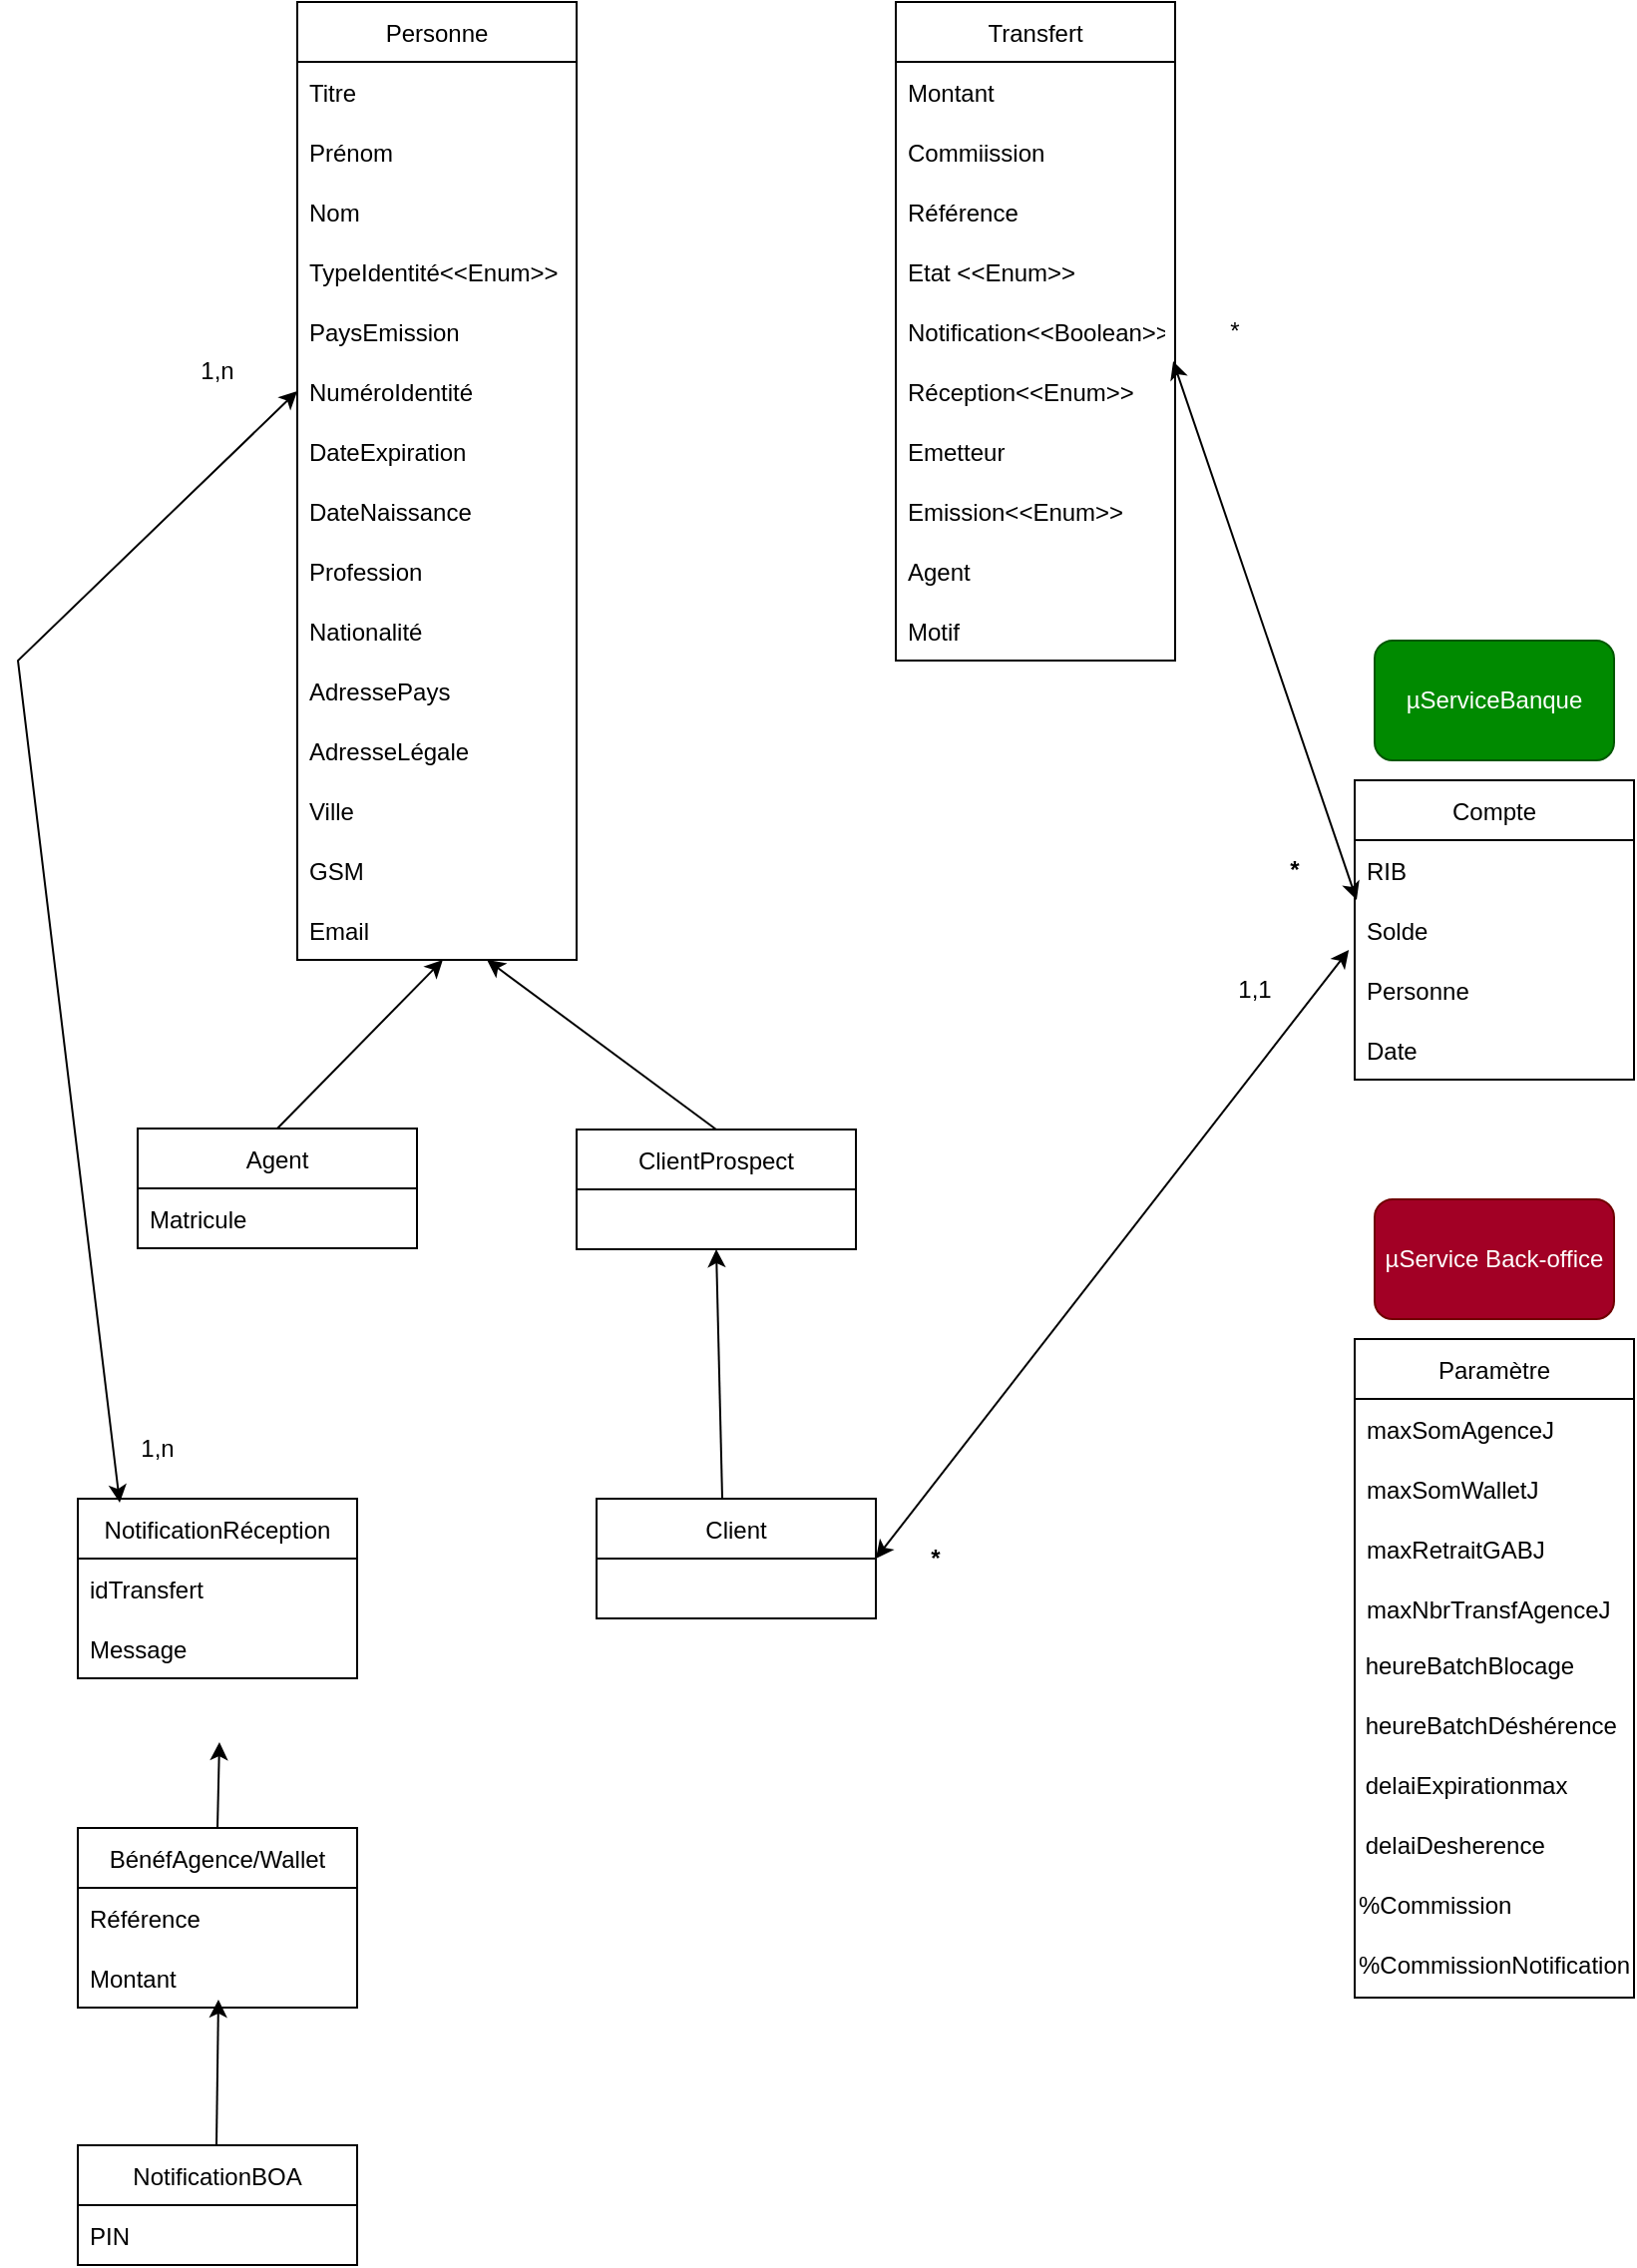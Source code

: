 <mxfile version="16.2.2" type="github">
  <diagram id="8DBcMpiF3WPcPkWtYWcN" name="Page-1">
    <mxGraphModel dx="1295" dy="513" grid="1" gridSize="10" guides="1" tooltips="1" connect="1" arrows="1" fold="1" page="1" pageScale="1" pageWidth="827" pageHeight="1169" math="0" shadow="0">
      <root>
        <mxCell id="0" />
        <mxCell id="1" parent="0" />
        <mxCell id="Eo5x3lgqGzYSnr3rYMwt-1" value="Transfert" style="swimlane;fontStyle=0;childLayout=stackLayout;horizontal=1;startSize=30;horizontalStack=0;resizeParent=1;resizeParentMax=0;resizeLast=0;collapsible=1;marginBottom=0;" vertex="1" parent="1">
          <mxGeometry x="450" y="20" width="140" height="330" as="geometry" />
        </mxCell>
        <mxCell id="Eo5x3lgqGzYSnr3rYMwt-2" value="Montant" style="text;strokeColor=none;fillColor=none;align=left;verticalAlign=middle;spacingLeft=4;spacingRight=4;overflow=hidden;points=[[0,0.5],[1,0.5]];portConstraint=eastwest;rotatable=0;" vertex="1" parent="Eo5x3lgqGzYSnr3rYMwt-1">
          <mxGeometry y="30" width="140" height="30" as="geometry" />
        </mxCell>
        <mxCell id="Eo5x3lgqGzYSnr3rYMwt-3" value="Commiission" style="text;strokeColor=none;fillColor=none;align=left;verticalAlign=middle;spacingLeft=4;spacingRight=4;overflow=hidden;points=[[0,0.5],[1,0.5]];portConstraint=eastwest;rotatable=0;" vertex="1" parent="Eo5x3lgqGzYSnr3rYMwt-1">
          <mxGeometry y="60" width="140" height="30" as="geometry" />
        </mxCell>
        <mxCell id="Eo5x3lgqGzYSnr3rYMwt-4" value="Référence" style="text;strokeColor=none;fillColor=none;align=left;verticalAlign=middle;spacingLeft=4;spacingRight=4;overflow=hidden;points=[[0,0.5],[1,0.5]];portConstraint=eastwest;rotatable=0;" vertex="1" parent="Eo5x3lgqGzYSnr3rYMwt-1">
          <mxGeometry y="90" width="140" height="30" as="geometry" />
        </mxCell>
        <mxCell id="Eo5x3lgqGzYSnr3rYMwt-13" value="Etat &lt;&lt;Enum&gt;&gt;" style="text;strokeColor=none;fillColor=none;align=left;verticalAlign=middle;spacingLeft=4;spacingRight=4;overflow=hidden;points=[[0,0.5],[1,0.5]];portConstraint=eastwest;rotatable=0;" vertex="1" parent="Eo5x3lgqGzYSnr3rYMwt-1">
          <mxGeometry y="120" width="140" height="30" as="geometry" />
        </mxCell>
        <mxCell id="Eo5x3lgqGzYSnr3rYMwt-15" value="Notification&lt;&lt;Boolean&gt;&gt;" style="text;strokeColor=none;fillColor=none;align=left;verticalAlign=middle;spacingLeft=4;spacingRight=4;overflow=hidden;points=[[0,0.5],[1,0.5]];portConstraint=eastwest;rotatable=0;" vertex="1" parent="Eo5x3lgqGzYSnr3rYMwt-1">
          <mxGeometry y="150" width="140" height="30" as="geometry" />
        </mxCell>
        <mxCell id="Eo5x3lgqGzYSnr3rYMwt-16" value="Réception&lt;&lt;Enum&gt;&gt;" style="text;strokeColor=none;fillColor=none;align=left;verticalAlign=middle;spacingLeft=4;spacingRight=4;overflow=hidden;points=[[0,0.5],[1,0.5]];portConstraint=eastwest;rotatable=0;" vertex="1" parent="Eo5x3lgqGzYSnr3rYMwt-1">
          <mxGeometry y="180" width="140" height="30" as="geometry" />
        </mxCell>
        <mxCell id="Eo5x3lgqGzYSnr3rYMwt-14" value="Emetteur" style="text;strokeColor=none;fillColor=none;align=left;verticalAlign=middle;spacingLeft=4;spacingRight=4;overflow=hidden;points=[[0,0.5],[1,0.5]];portConstraint=eastwest;rotatable=0;" vertex="1" parent="Eo5x3lgqGzYSnr3rYMwt-1">
          <mxGeometry y="210" width="140" height="30" as="geometry" />
        </mxCell>
        <mxCell id="Eo5x3lgqGzYSnr3rYMwt-17" value="Emission&lt;&lt;Enum&gt;&gt;" style="text;strokeColor=none;fillColor=none;align=left;verticalAlign=middle;spacingLeft=4;spacingRight=4;overflow=hidden;points=[[0,0.5],[1,0.5]];portConstraint=eastwest;rotatable=0;" vertex="1" parent="Eo5x3lgqGzYSnr3rYMwt-1">
          <mxGeometry y="240" width="140" height="30" as="geometry" />
        </mxCell>
        <mxCell id="Eo5x3lgqGzYSnr3rYMwt-101" value="Agent" style="text;strokeColor=none;fillColor=none;align=left;verticalAlign=middle;spacingLeft=4;spacingRight=4;overflow=hidden;points=[[0,0.5],[1,0.5]];portConstraint=eastwest;rotatable=0;" vertex="1" parent="Eo5x3lgqGzYSnr3rYMwt-1">
          <mxGeometry y="270" width="140" height="30" as="geometry" />
        </mxCell>
        <mxCell id="Eo5x3lgqGzYSnr3rYMwt-18" value="Motif" style="text;strokeColor=none;fillColor=none;align=left;verticalAlign=middle;spacingLeft=4;spacingRight=4;overflow=hidden;points=[[0,0.5],[1,0.5]];portConstraint=eastwest;rotatable=0;" vertex="1" parent="Eo5x3lgqGzYSnr3rYMwt-1">
          <mxGeometry y="300" width="140" height="30" as="geometry" />
        </mxCell>
        <mxCell id="Eo5x3lgqGzYSnr3rYMwt-5" value="Personne" style="swimlane;fontStyle=0;childLayout=stackLayout;horizontal=1;startSize=30;horizontalStack=0;resizeParent=1;resizeParentMax=0;resizeLast=0;collapsible=1;marginBottom=0;" vertex="1" parent="1">
          <mxGeometry x="150" y="20" width="140" height="480" as="geometry" />
        </mxCell>
        <mxCell id="Eo5x3lgqGzYSnr3rYMwt-6" value="Titre" style="text;strokeColor=none;fillColor=none;align=left;verticalAlign=middle;spacingLeft=4;spacingRight=4;overflow=hidden;points=[[0,0.5],[1,0.5]];portConstraint=eastwest;rotatable=0;" vertex="1" parent="Eo5x3lgqGzYSnr3rYMwt-5">
          <mxGeometry y="30" width="140" height="30" as="geometry" />
        </mxCell>
        <mxCell id="Eo5x3lgqGzYSnr3rYMwt-7" value="Prénom" style="text;strokeColor=none;fillColor=none;align=left;verticalAlign=middle;spacingLeft=4;spacingRight=4;overflow=hidden;points=[[0,0.5],[1,0.5]];portConstraint=eastwest;rotatable=0;" vertex="1" parent="Eo5x3lgqGzYSnr3rYMwt-5">
          <mxGeometry y="60" width="140" height="30" as="geometry" />
        </mxCell>
        <mxCell id="Eo5x3lgqGzYSnr3rYMwt-8" value="Nom" style="text;strokeColor=none;fillColor=none;align=left;verticalAlign=middle;spacingLeft=4;spacingRight=4;overflow=hidden;points=[[0,0.5],[1,0.5]];portConstraint=eastwest;rotatable=0;" vertex="1" parent="Eo5x3lgqGzYSnr3rYMwt-5">
          <mxGeometry y="90" width="140" height="30" as="geometry" />
        </mxCell>
        <mxCell id="Eo5x3lgqGzYSnr3rYMwt-48" value="TypeIdentité&lt;&lt;Enum&gt;&gt;" style="text;strokeColor=none;fillColor=none;align=left;verticalAlign=middle;spacingLeft=4;spacingRight=4;overflow=hidden;points=[[0,0.5],[1,0.5]];portConstraint=eastwest;rotatable=0;" vertex="1" parent="Eo5x3lgqGzYSnr3rYMwt-5">
          <mxGeometry y="120" width="140" height="30" as="geometry" />
        </mxCell>
        <mxCell id="Eo5x3lgqGzYSnr3rYMwt-49" value="PaysEmission" style="text;strokeColor=none;fillColor=none;align=left;verticalAlign=middle;spacingLeft=4;spacingRight=4;overflow=hidden;points=[[0,0.5],[1,0.5]];portConstraint=eastwest;rotatable=0;" vertex="1" parent="Eo5x3lgqGzYSnr3rYMwt-5">
          <mxGeometry y="150" width="140" height="30" as="geometry" />
        </mxCell>
        <mxCell id="Eo5x3lgqGzYSnr3rYMwt-50" value="NuméroIdentité" style="text;strokeColor=none;fillColor=none;align=left;verticalAlign=middle;spacingLeft=4;spacingRight=4;overflow=hidden;points=[[0,0.5],[1,0.5]];portConstraint=eastwest;rotatable=0;" vertex="1" parent="Eo5x3lgqGzYSnr3rYMwt-5">
          <mxGeometry y="180" width="140" height="30" as="geometry" />
        </mxCell>
        <mxCell id="Eo5x3lgqGzYSnr3rYMwt-51" value="DateExpiration" style="text;strokeColor=none;fillColor=none;align=left;verticalAlign=middle;spacingLeft=4;spacingRight=4;overflow=hidden;points=[[0,0.5],[1,0.5]];portConstraint=eastwest;rotatable=0;" vertex="1" parent="Eo5x3lgqGzYSnr3rYMwt-5">
          <mxGeometry y="210" width="140" height="30" as="geometry" />
        </mxCell>
        <mxCell id="Eo5x3lgqGzYSnr3rYMwt-52" value="DateNaissance" style="text;strokeColor=none;fillColor=none;align=left;verticalAlign=middle;spacingLeft=4;spacingRight=4;overflow=hidden;points=[[0,0.5],[1,0.5]];portConstraint=eastwest;rotatable=0;" vertex="1" parent="Eo5x3lgqGzYSnr3rYMwt-5">
          <mxGeometry y="240" width="140" height="30" as="geometry" />
        </mxCell>
        <mxCell id="Eo5x3lgqGzYSnr3rYMwt-53" value="Profession" style="text;strokeColor=none;fillColor=none;align=left;verticalAlign=middle;spacingLeft=4;spacingRight=4;overflow=hidden;points=[[0,0.5],[1,0.5]];portConstraint=eastwest;rotatable=0;" vertex="1" parent="Eo5x3lgqGzYSnr3rYMwt-5">
          <mxGeometry y="270" width="140" height="30" as="geometry" />
        </mxCell>
        <mxCell id="Eo5x3lgqGzYSnr3rYMwt-54" value="Nationalité" style="text;strokeColor=none;fillColor=none;align=left;verticalAlign=middle;spacingLeft=4;spacingRight=4;overflow=hidden;points=[[0,0.5],[1,0.5]];portConstraint=eastwest;rotatable=0;" vertex="1" parent="Eo5x3lgqGzYSnr3rYMwt-5">
          <mxGeometry y="300" width="140" height="30" as="geometry" />
        </mxCell>
        <mxCell id="Eo5x3lgqGzYSnr3rYMwt-55" value="AdressePays" style="text;strokeColor=none;fillColor=none;align=left;verticalAlign=middle;spacingLeft=4;spacingRight=4;overflow=hidden;points=[[0,0.5],[1,0.5]];portConstraint=eastwest;rotatable=0;" vertex="1" parent="Eo5x3lgqGzYSnr3rYMwt-5">
          <mxGeometry y="330" width="140" height="30" as="geometry" />
        </mxCell>
        <mxCell id="Eo5x3lgqGzYSnr3rYMwt-56" value="AdresseLégale" style="text;strokeColor=none;fillColor=none;align=left;verticalAlign=middle;spacingLeft=4;spacingRight=4;overflow=hidden;points=[[0,0.5],[1,0.5]];portConstraint=eastwest;rotatable=0;" vertex="1" parent="Eo5x3lgqGzYSnr3rYMwt-5">
          <mxGeometry y="360" width="140" height="30" as="geometry" />
        </mxCell>
        <mxCell id="Eo5x3lgqGzYSnr3rYMwt-57" value="Ville" style="text;strokeColor=none;fillColor=none;align=left;verticalAlign=middle;spacingLeft=4;spacingRight=4;overflow=hidden;points=[[0,0.5],[1,0.5]];portConstraint=eastwest;rotatable=0;" vertex="1" parent="Eo5x3lgqGzYSnr3rYMwt-5">
          <mxGeometry y="390" width="140" height="30" as="geometry" />
        </mxCell>
        <mxCell id="Eo5x3lgqGzYSnr3rYMwt-58" value="GSM" style="text;strokeColor=none;fillColor=none;align=left;verticalAlign=middle;spacingLeft=4;spacingRight=4;overflow=hidden;points=[[0,0.5],[1,0.5]];portConstraint=eastwest;rotatable=0;" vertex="1" parent="Eo5x3lgqGzYSnr3rYMwt-5">
          <mxGeometry y="420" width="140" height="30" as="geometry" />
        </mxCell>
        <mxCell id="Eo5x3lgqGzYSnr3rYMwt-59" value="Email" style="text;strokeColor=none;fillColor=none;align=left;verticalAlign=middle;spacingLeft=4;spacingRight=4;overflow=hidden;points=[[0,0.5],[1,0.5]];portConstraint=eastwest;rotatable=0;" vertex="1" parent="Eo5x3lgqGzYSnr3rYMwt-5">
          <mxGeometry y="450" width="140" height="30" as="geometry" />
        </mxCell>
        <mxCell id="Eo5x3lgqGzYSnr3rYMwt-9" value="Compte" style="swimlane;fontStyle=0;childLayout=stackLayout;horizontal=1;startSize=30;horizontalStack=0;resizeParent=1;resizeParentMax=0;resizeLast=0;collapsible=1;marginBottom=0;" vertex="1" parent="1">
          <mxGeometry x="680" y="410" width="140" height="150" as="geometry" />
        </mxCell>
        <mxCell id="Eo5x3lgqGzYSnr3rYMwt-10" value="RIB" style="text;strokeColor=none;fillColor=none;align=left;verticalAlign=middle;spacingLeft=4;spacingRight=4;overflow=hidden;points=[[0,0.5],[1,0.5]];portConstraint=eastwest;rotatable=0;" vertex="1" parent="Eo5x3lgqGzYSnr3rYMwt-9">
          <mxGeometry y="30" width="140" height="30" as="geometry" />
        </mxCell>
        <mxCell id="Eo5x3lgqGzYSnr3rYMwt-11" value="Solde" style="text;strokeColor=none;fillColor=none;align=left;verticalAlign=middle;spacingLeft=4;spacingRight=4;overflow=hidden;points=[[0,0.5],[1,0.5]];portConstraint=eastwest;rotatable=0;" vertex="1" parent="Eo5x3lgqGzYSnr3rYMwt-9">
          <mxGeometry y="60" width="140" height="30" as="geometry" />
        </mxCell>
        <mxCell id="Eo5x3lgqGzYSnr3rYMwt-96" value="Personne" style="text;strokeColor=none;fillColor=none;align=left;verticalAlign=middle;spacingLeft=4;spacingRight=4;overflow=hidden;points=[[0,0.5],[1,0.5]];portConstraint=eastwest;rotatable=0;" vertex="1" parent="Eo5x3lgqGzYSnr3rYMwt-9">
          <mxGeometry y="90" width="140" height="30" as="geometry" />
        </mxCell>
        <mxCell id="Eo5x3lgqGzYSnr3rYMwt-12" value="Date" style="text;strokeColor=none;fillColor=none;align=left;verticalAlign=middle;spacingLeft=4;spacingRight=4;overflow=hidden;points=[[0,0.5],[1,0.5]];portConstraint=eastwest;rotatable=0;" vertex="1" parent="Eo5x3lgqGzYSnr3rYMwt-9">
          <mxGeometry y="120" width="140" height="30" as="geometry" />
        </mxCell>
        <mxCell id="Eo5x3lgqGzYSnr3rYMwt-24" value="Agent" style="swimlane;fontStyle=0;childLayout=stackLayout;horizontal=1;startSize=30;horizontalStack=0;resizeParent=1;resizeParentMax=0;resizeLast=0;collapsible=1;marginBottom=0;" vertex="1" parent="1">
          <mxGeometry x="70" y="584.5" width="140" height="60" as="geometry" />
        </mxCell>
        <mxCell id="Eo5x3lgqGzYSnr3rYMwt-25" value="Matricule" style="text;strokeColor=none;fillColor=none;align=left;verticalAlign=middle;spacingLeft=4;spacingRight=4;overflow=hidden;points=[[0,0.5],[1,0.5]];portConstraint=eastwest;rotatable=0;" vertex="1" parent="Eo5x3lgqGzYSnr3rYMwt-24">
          <mxGeometry y="30" width="140" height="30" as="geometry" />
        </mxCell>
        <mxCell id="Eo5x3lgqGzYSnr3rYMwt-28" value="ClientProspect" style="swimlane;fontStyle=0;childLayout=stackLayout;horizontal=1;startSize=30;horizontalStack=0;resizeParent=1;resizeParentMax=0;resizeLast=0;collapsible=1;marginBottom=0;" vertex="1" parent="1">
          <mxGeometry x="290" y="585" width="140" height="60" as="geometry" />
        </mxCell>
        <mxCell id="Eo5x3lgqGzYSnr3rYMwt-32" value="Client" style="swimlane;fontStyle=0;childLayout=stackLayout;horizontal=1;startSize=30;horizontalStack=0;resizeParent=1;resizeParentMax=0;resizeLast=0;collapsible=1;marginBottom=0;" vertex="1" parent="1">
          <mxGeometry x="300" y="770" width="140" height="60" as="geometry" />
        </mxCell>
        <mxCell id="Eo5x3lgqGzYSnr3rYMwt-36" value="Paramètre" style="swimlane;fontStyle=0;childLayout=stackLayout;horizontal=1;startSize=30;horizontalStack=0;resizeParent=1;resizeParentMax=0;resizeLast=0;collapsible=1;marginBottom=0;" vertex="1" parent="1">
          <mxGeometry x="680" y="690" width="140" height="330" as="geometry" />
        </mxCell>
        <mxCell id="Eo5x3lgqGzYSnr3rYMwt-37" value="maxSomAgenceJ" style="text;strokeColor=none;fillColor=none;align=left;verticalAlign=middle;spacingLeft=4;spacingRight=4;overflow=hidden;points=[[0,0.5],[1,0.5]];portConstraint=eastwest;rotatable=0;" vertex="1" parent="Eo5x3lgqGzYSnr3rYMwt-36">
          <mxGeometry y="30" width="140" height="30" as="geometry" />
        </mxCell>
        <mxCell id="Eo5x3lgqGzYSnr3rYMwt-38" value="maxSomWalletJ" style="text;strokeColor=none;fillColor=none;align=left;verticalAlign=middle;spacingLeft=4;spacingRight=4;overflow=hidden;points=[[0,0.5],[1,0.5]];portConstraint=eastwest;rotatable=0;" vertex="1" parent="Eo5x3lgqGzYSnr3rYMwt-36">
          <mxGeometry y="60" width="140" height="30" as="geometry" />
        </mxCell>
        <mxCell id="Eo5x3lgqGzYSnr3rYMwt-39" value="maxRetraitGABJ" style="text;strokeColor=none;fillColor=none;align=left;verticalAlign=middle;spacingLeft=4;spacingRight=4;overflow=hidden;points=[[0,0.5],[1,0.5]];portConstraint=eastwest;rotatable=0;" vertex="1" parent="Eo5x3lgqGzYSnr3rYMwt-36">
          <mxGeometry y="90" width="140" height="30" as="geometry" />
        </mxCell>
        <mxCell id="Eo5x3lgqGzYSnr3rYMwt-40" value="maxNbrTransfAgenceJ" style="text;strokeColor=none;fillColor=none;align=left;verticalAlign=middle;spacingLeft=4;spacingRight=4;overflow=hidden;points=[[0,0.5],[1,0.5]];portConstraint=eastwest;rotatable=0;" vertex="1" parent="Eo5x3lgqGzYSnr3rYMwt-36">
          <mxGeometry y="120" width="140" height="30" as="geometry" />
        </mxCell>
        <mxCell id="Eo5x3lgqGzYSnr3rYMwt-41" value="&lt;font face=&quot;helvetica&quot;&gt;&amp;nbsp;heureBatchBlocage&lt;/font&gt;" style="text;whiteSpace=wrap;html=1;" vertex="1" parent="Eo5x3lgqGzYSnr3rYMwt-36">
          <mxGeometry y="150" width="140" height="30" as="geometry" />
        </mxCell>
        <mxCell id="Eo5x3lgqGzYSnr3rYMwt-42" value="&lt;font face=&quot;helvetica&quot;&gt;&amp;nbsp;heureBatchDéshérence&lt;/font&gt;" style="text;whiteSpace=wrap;html=1;" vertex="1" parent="Eo5x3lgqGzYSnr3rYMwt-36">
          <mxGeometry y="180" width="140" height="30" as="geometry" />
        </mxCell>
        <mxCell id="Eo5x3lgqGzYSnr3rYMwt-43" value="&lt;font face=&quot;helvetica&quot;&gt;&amp;nbsp;delaiExpiration&lt;/font&gt;&lt;span&gt;max&lt;br&gt;&lt;/span&gt;" style="text;whiteSpace=wrap;html=1;" vertex="1" parent="Eo5x3lgqGzYSnr3rYMwt-36">
          <mxGeometry y="210" width="140" height="30" as="geometry" />
        </mxCell>
        <mxCell id="Eo5x3lgqGzYSnr3rYMwt-46" value="&lt;font face=&quot;helvetica&quot;&gt;&amp;nbsp;delaiDesherence&lt;/font&gt;" style="text;whiteSpace=wrap;html=1;" vertex="1" parent="Eo5x3lgqGzYSnr3rYMwt-36">
          <mxGeometry y="240" width="140" height="30" as="geometry" />
        </mxCell>
        <mxCell id="Eo5x3lgqGzYSnr3rYMwt-47" value="&lt;font face=&quot;helvetica&quot;&gt;%Commission&lt;/font&gt;" style="text;whiteSpace=wrap;html=1;" vertex="1" parent="Eo5x3lgqGzYSnr3rYMwt-36">
          <mxGeometry y="270" width="140" height="30" as="geometry" />
        </mxCell>
        <mxCell id="Eo5x3lgqGzYSnr3rYMwt-98" value="&lt;font face=&quot;helvetica&quot;&gt;%CommissionNotification&lt;/font&gt;" style="text;whiteSpace=wrap;html=1;" vertex="1" parent="Eo5x3lgqGzYSnr3rYMwt-36">
          <mxGeometry y="300" width="140" height="30" as="geometry" />
        </mxCell>
        <mxCell id="Eo5x3lgqGzYSnr3rYMwt-60" value="NotificationRéception" style="swimlane;fontStyle=0;childLayout=stackLayout;horizontal=1;startSize=30;horizontalStack=0;resizeParent=1;resizeParentMax=0;resizeLast=0;collapsible=1;marginBottom=0;" vertex="1" parent="1">
          <mxGeometry x="40" y="770" width="140" height="90" as="geometry" />
        </mxCell>
        <mxCell id="Eo5x3lgqGzYSnr3rYMwt-97" value="idTransfert" style="text;strokeColor=none;fillColor=none;align=left;verticalAlign=middle;spacingLeft=4;spacingRight=4;overflow=hidden;points=[[0,0.5],[1,0.5]];portConstraint=eastwest;rotatable=0;" vertex="1" parent="Eo5x3lgqGzYSnr3rYMwt-60">
          <mxGeometry y="30" width="140" height="30" as="geometry" />
        </mxCell>
        <mxCell id="Eo5x3lgqGzYSnr3rYMwt-61" value="Message" style="text;strokeColor=none;fillColor=none;align=left;verticalAlign=middle;spacingLeft=4;spacingRight=4;overflow=hidden;points=[[0,0.5],[1,0.5]];portConstraint=eastwest;rotatable=0;" vertex="1" parent="Eo5x3lgqGzYSnr3rYMwt-60">
          <mxGeometry y="60" width="140" height="30" as="geometry" />
        </mxCell>
        <mxCell id="Eo5x3lgqGzYSnr3rYMwt-64" value="BénéfAgence/Wallet" style="swimlane;fontStyle=0;childLayout=stackLayout;horizontal=1;startSize=30;horizontalStack=0;resizeParent=1;resizeParentMax=0;resizeLast=0;collapsible=1;marginBottom=0;" vertex="1" parent="1">
          <mxGeometry x="40" y="935" width="140" height="90" as="geometry" />
        </mxCell>
        <mxCell id="Eo5x3lgqGzYSnr3rYMwt-65" value="Référence" style="text;strokeColor=none;fillColor=none;align=left;verticalAlign=middle;spacingLeft=4;spacingRight=4;overflow=hidden;points=[[0,0.5],[1,0.5]];portConstraint=eastwest;rotatable=0;" vertex="1" parent="Eo5x3lgqGzYSnr3rYMwt-64">
          <mxGeometry y="30" width="140" height="30" as="geometry" />
        </mxCell>
        <mxCell id="Eo5x3lgqGzYSnr3rYMwt-67" value="Montant" style="text;strokeColor=none;fillColor=none;align=left;verticalAlign=middle;spacingLeft=4;spacingRight=4;overflow=hidden;points=[[0,0.5],[1,0.5]];portConstraint=eastwest;rotatable=0;" vertex="1" parent="Eo5x3lgqGzYSnr3rYMwt-64">
          <mxGeometry y="60" width="140" height="30" as="geometry" />
        </mxCell>
        <mxCell id="Eo5x3lgqGzYSnr3rYMwt-68" value="NotificationBOA" style="swimlane;fontStyle=0;childLayout=stackLayout;horizontal=1;startSize=30;horizontalStack=0;resizeParent=1;resizeParentMax=0;resizeLast=0;collapsible=1;marginBottom=0;" vertex="1" parent="1">
          <mxGeometry x="40" y="1094" width="140" height="60" as="geometry" />
        </mxCell>
        <mxCell id="Eo5x3lgqGzYSnr3rYMwt-69" value="PIN" style="text;strokeColor=none;fillColor=none;align=left;verticalAlign=middle;spacingLeft=4;spacingRight=4;overflow=hidden;points=[[0,0.5],[1,0.5]];portConstraint=eastwest;rotatable=0;" vertex="1" parent="Eo5x3lgqGzYSnr3rYMwt-68">
          <mxGeometry y="30" width="140" height="30" as="geometry" />
        </mxCell>
        <mxCell id="Eo5x3lgqGzYSnr3rYMwt-73" value="" style="endArrow=classic;html=1;rounded=0;entryX=0.507;entryY=1.067;entryDx=0;entryDy=0;entryPerimeter=0;" edge="1" parent="1">
          <mxGeometry width="50" height="50" relative="1" as="geometry">
            <mxPoint x="110" y="935" as="sourcePoint" />
            <mxPoint x="110.98" y="892.01" as="targetPoint" />
          </mxGeometry>
        </mxCell>
        <mxCell id="Eo5x3lgqGzYSnr3rYMwt-74" value="" style="endArrow=classic;html=1;rounded=0;entryX=0.507;entryY=1.067;entryDx=0;entryDy=0;entryPerimeter=0;" edge="1" parent="1">
          <mxGeometry width="50" height="50" relative="1" as="geometry">
            <mxPoint x="109.5" y="1093.99" as="sourcePoint" />
            <mxPoint x="110.48" y="1021" as="targetPoint" />
          </mxGeometry>
        </mxCell>
        <mxCell id="Eo5x3lgqGzYSnr3rYMwt-75" value="" style="endArrow=classic;html=1;rounded=0;entryX=0.521;entryY=1;entryDx=0;entryDy=0;entryPerimeter=0;exitX=0.5;exitY=0;exitDx=0;exitDy=0;" edge="1" parent="1" source="Eo5x3lgqGzYSnr3rYMwt-24" target="Eo5x3lgqGzYSnr3rYMwt-59">
          <mxGeometry width="50" height="50" relative="1" as="geometry">
            <mxPoint x="240" y="600" as="sourcePoint" />
            <mxPoint x="290" y="550" as="targetPoint" />
          </mxGeometry>
        </mxCell>
        <mxCell id="Eo5x3lgqGzYSnr3rYMwt-77" value="" style="endArrow=classic;html=1;rounded=0;entryX=0.679;entryY=1;entryDx=0;entryDy=0;entryPerimeter=0;exitX=0.5;exitY=0;exitDx=0;exitDy=0;" edge="1" parent="1" source="Eo5x3lgqGzYSnr3rYMwt-28" target="Eo5x3lgqGzYSnr3rYMwt-59">
          <mxGeometry width="50" height="50" relative="1" as="geometry">
            <mxPoint x="407" y="597" as="sourcePoint" />
            <mxPoint x="242.94" y="520" as="targetPoint" />
          </mxGeometry>
        </mxCell>
        <mxCell id="Eo5x3lgqGzYSnr3rYMwt-78" value="" style="endArrow=classic;html=1;rounded=0;entryX=0.5;entryY=1;entryDx=0;entryDy=0;exitX=0.45;exitY=-0.008;exitDx=0;exitDy=0;exitPerimeter=0;" edge="1" parent="1" source="Eo5x3lgqGzYSnr3rYMwt-32" target="Eo5x3lgqGzYSnr3rYMwt-28">
          <mxGeometry width="50" height="50" relative="1" as="geometry">
            <mxPoint x="431.06" y="820" as="sourcePoint" />
            <mxPoint x="458.04" y="700" as="targetPoint" />
          </mxGeometry>
        </mxCell>
        <mxCell id="Eo5x3lgqGzYSnr3rYMwt-80" value="" style="endArrow=classic;startArrow=classic;html=1;rounded=0;entryX=0.007;entryY=0;entryDx=0;entryDy=0;entryPerimeter=0;exitX=0.993;exitY=0;exitDx=0;exitDy=0;exitPerimeter=0;" edge="1" parent="1" source="Eo5x3lgqGzYSnr3rYMwt-16" target="Eo5x3lgqGzYSnr3rYMwt-11">
          <mxGeometry width="50" height="50" relative="1" as="geometry">
            <mxPoint x="660" y="190" as="sourcePoint" />
            <mxPoint x="710" y="140" as="targetPoint" />
          </mxGeometry>
        </mxCell>
        <mxCell id="Eo5x3lgqGzYSnr3rYMwt-86" value="" style="endArrow=classic;startArrow=classic;html=1;rounded=0;entryX=0;entryY=0.5;entryDx=0;entryDy=0;exitX=0.15;exitY=0.022;exitDx=0;exitDy=0;exitPerimeter=0;" edge="1" parent="1" source="Eo5x3lgqGzYSnr3rYMwt-60" target="Eo5x3lgqGzYSnr3rYMwt-50">
          <mxGeometry width="50" height="50" relative="1" as="geometry">
            <mxPoint x="30" y="540" as="sourcePoint" />
            <mxPoint x="80" y="490" as="targetPoint" />
            <Array as="points">
              <mxPoint x="10" y="350" />
            </Array>
          </mxGeometry>
        </mxCell>
        <mxCell id="Eo5x3lgqGzYSnr3rYMwt-87" value="1,n" style="text;html=1;strokeColor=none;fillColor=none;align=center;verticalAlign=middle;whiteSpace=wrap;rounded=0;" vertex="1" parent="1">
          <mxGeometry x="80" y="190" width="60" height="30" as="geometry" />
        </mxCell>
        <mxCell id="Eo5x3lgqGzYSnr3rYMwt-88" value="1,n" style="text;html=1;strokeColor=none;fillColor=none;align=center;verticalAlign=middle;whiteSpace=wrap;rounded=0;" vertex="1" parent="1">
          <mxGeometry x="50" y="730" width="60" height="30" as="geometry" />
        </mxCell>
        <mxCell id="Eo5x3lgqGzYSnr3rYMwt-89" value="1,1" style="text;html=1;strokeColor=none;fillColor=none;align=center;verticalAlign=middle;whiteSpace=wrap;rounded=0;" vertex="1" parent="1">
          <mxGeometry x="600" y="500" width="60" height="30" as="geometry" />
        </mxCell>
        <mxCell id="Eo5x3lgqGzYSnr3rYMwt-92" value="*" style="text;html=1;strokeColor=none;fillColor=none;align=center;verticalAlign=middle;whiteSpace=wrap;rounded=0;" vertex="1" parent="1">
          <mxGeometry x="590" y="170" width="60" height="30" as="geometry" />
        </mxCell>
        <mxCell id="Eo5x3lgqGzYSnr3rYMwt-93" value="&lt;b&gt;*&lt;/b&gt;" style="text;html=1;strokeColor=none;fillColor=none;align=center;verticalAlign=middle;whiteSpace=wrap;rounded=0;" vertex="1" parent="1">
          <mxGeometry x="620" y="440" width="60" height="30" as="geometry" />
        </mxCell>
        <mxCell id="Eo5x3lgqGzYSnr3rYMwt-94" value="µServiceBanque" style="rounded=1;whiteSpace=wrap;html=1;fillColor=#008a00;fontColor=#ffffff;strokeColor=#005700;" vertex="1" parent="1">
          <mxGeometry x="690" y="340" width="120" height="60" as="geometry" />
        </mxCell>
        <mxCell id="Eo5x3lgqGzYSnr3rYMwt-95" value="µService Back-office" style="rounded=1;whiteSpace=wrap;html=1;fillColor=#a20025;fontColor=#ffffff;strokeColor=#6F0000;" vertex="1" parent="1">
          <mxGeometry x="690" y="620" width="120" height="60" as="geometry" />
        </mxCell>
        <mxCell id="Eo5x3lgqGzYSnr3rYMwt-99" value="" style="endArrow=classic;startArrow=classic;html=1;rounded=0;entryX=-0.021;entryY=0.833;entryDx=0;entryDy=0;entryPerimeter=0;exitX=1;exitY=0.5;exitDx=0;exitDy=0;" edge="1" parent="1" source="Eo5x3lgqGzYSnr3rYMwt-32" target="Eo5x3lgqGzYSnr3rYMwt-11">
          <mxGeometry width="50" height="50" relative="1" as="geometry">
            <mxPoint x="490" y="690" as="sourcePoint" />
            <mxPoint x="540" y="640" as="targetPoint" />
          </mxGeometry>
        </mxCell>
        <mxCell id="Eo5x3lgqGzYSnr3rYMwt-100" value="&lt;b&gt;*&lt;/b&gt;" style="text;html=1;strokeColor=none;fillColor=none;align=center;verticalAlign=middle;whiteSpace=wrap;rounded=0;" vertex="1" parent="1">
          <mxGeometry x="440" y="785" width="60" height="30" as="geometry" />
        </mxCell>
      </root>
    </mxGraphModel>
  </diagram>
</mxfile>
